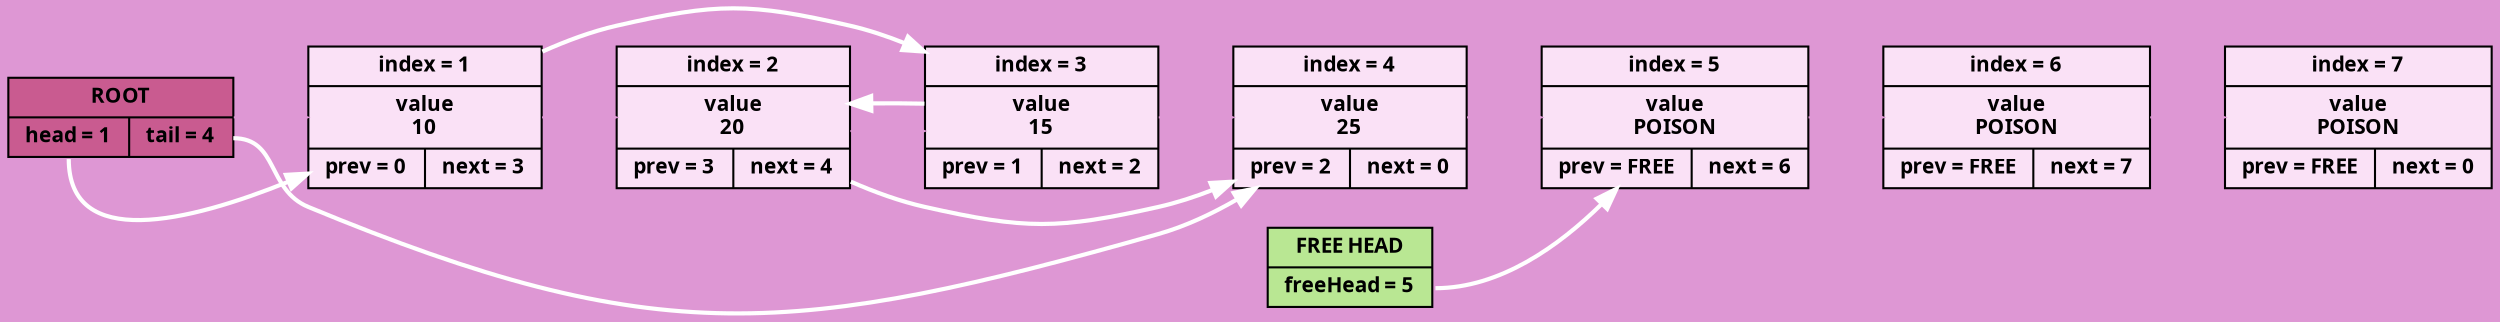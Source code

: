 digraph
{
rankdir = LR;
node[shape = record, color = "#000000", fontname = "Fira Code Bold", fontsize = 10];
bgcolor = "#de97d4";
ROOT[style = "filled", fillcolor = "#c95b90", label = "ROOT|{<head>head = 1|<tail>tail = 4}"];
FREE_HEAD[style = "filled", fillcolor = "#b9e793", label = "FREE HEAD|<freeHead>freeHead = 5"];
CELL_1[style = "filled", fillcolor = "#fae1f6", label = "index = 1|value\n10|{prev = 0|next = 3}"];
CELL_2[style = "filled", fillcolor = "#fae1f6", label = "index = 2|value\n20|{prev = 3|next = 4}"];
CELL_3[style = "filled", fillcolor = "#fae1f6", label = "index = 3|value\n15|{prev = 1|next = 2}"];
CELL_4[style = "filled", fillcolor = "#fae1f6", label = "index = 4|value\n25|{prev = 2|next = 0}"];
CELL_5[style = "filled", fillcolor = "#fae1f6", label = "index = 5|value\nPOISON|{prev = FREE|next = 6}"];
CELL_6[style = "filled", fillcolor = "#fae1f6", label = "index = 6|value\nPOISON|{prev = FREE|next = 7}"];
CELL_7[style = "filled", fillcolor = "#fae1f6", label = "index = 7|value\nPOISON|{prev = FREE|next = 0}"];
ROOT->CELL_1->CELL_2->CELL_3->CELL_4->CELL_5->CELL_6->CELL_7 [weight = 1000000000, color = "#de97d4"];
ROOT:head->CELL_1 [style = "bold", color = white];
ROOT:tail->CELL_4 [style = "bold", color = white];
CELL_1->CELL_3->CELL_2->CELL_4[style = "bold", color = white];
FREE_HEAD:freeHead->CELL_5[style = "bold", color = white];
}
